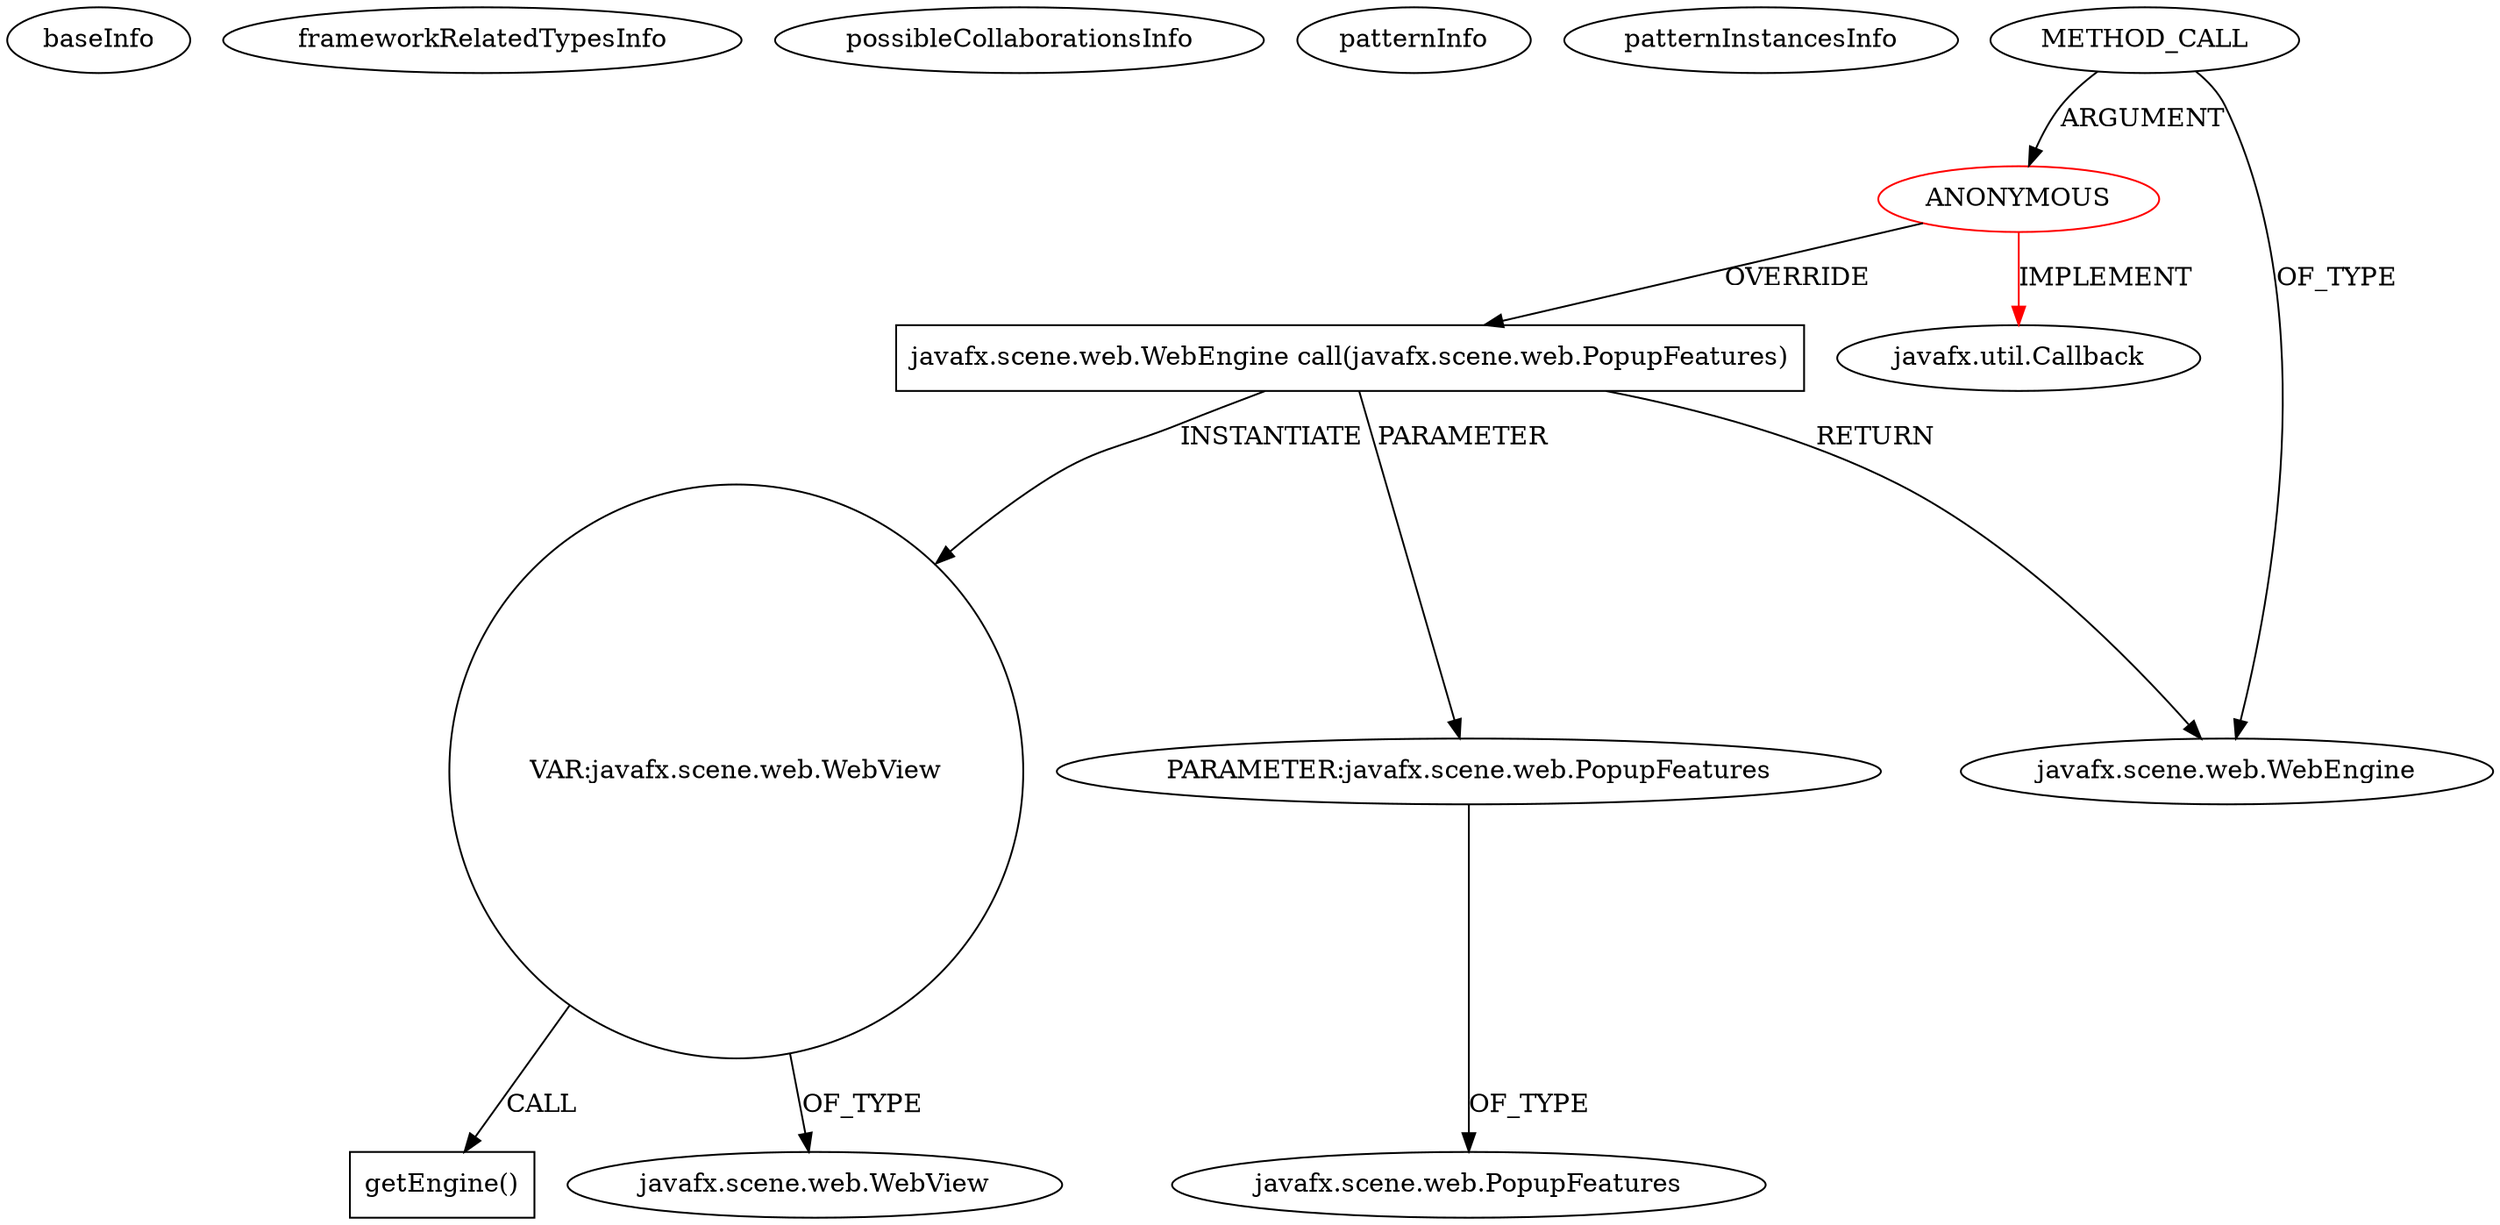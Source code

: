 digraph {
baseInfo[graphId=4576,category="pattern",isAnonymous=true,possibleRelation=false]
frameworkRelatedTypesInfo[0="javafx.util.Callback"]
possibleCollaborationsInfo[]
patternInfo[frequency=2.0,patternRootClient=0]
patternInstancesInfo[0="dony1990-ProsDesktop~/dony1990-ProsDesktop/ProsDesktop-master/src/nicon/NiconDesktop/guifx/NiconNavigator/NavegadorController.java~void AddWebsChangeListener()~2566",1="stepanovdg-VisualJadeMotionModel~/stepanovdg-VisualJadeMotionModel/VisualJadeMotionModel-master/src/by/bsu/kurs/stepanov/visualisation/control/Controller.java~void initCommunication()~4293"]
4[label="javafx.scene.web.WebEngine call(javafx.scene.web.PopupFeatures)",vertexType="OVERRIDING_METHOD_DECLARATION",isFrameworkType=false,shape=box]
25[label="VAR:javafx.scene.web.WebView",vertexType="VARIABLE_EXPRESION",isFrameworkType=false,shape=circle]
0[label="ANONYMOUS",vertexType="ROOT_ANONYMOUS_DECLARATION",isFrameworkType=false,color=red]
2[label="METHOD_CALL",vertexType="OUTSIDE_CALL",isFrameworkType=false]
26[label="getEngine()",vertexType="INSIDE_CALL",isFrameworkType=false,shape=box]
6[label="PARAMETER:javafx.scene.web.PopupFeatures",vertexType="PARAMETER_DECLARATION",isFrameworkType=false]
1[label="javafx.util.Callback",vertexType="FRAMEWORK_INTERFACE_TYPE",isFrameworkType=false]
7[label="javafx.scene.web.PopupFeatures",vertexType="FRAMEWORK_CLASS_TYPE",isFrameworkType=false]
3[label="javafx.scene.web.WebEngine",vertexType="FRAMEWORK_CLASS_TYPE",isFrameworkType=false]
27[label="javafx.scene.web.WebView",vertexType="FRAMEWORK_CLASS_TYPE",isFrameworkType=false]
4->25[label="INSTANTIATE"]
0->1[label="IMPLEMENT",color=red]
4->6[label="PARAMETER"]
25->27[label="OF_TYPE"]
0->4[label="OVERRIDE"]
4->3[label="RETURN"]
6->7[label="OF_TYPE"]
25->26[label="CALL"]
2->0[label="ARGUMENT"]
2->3[label="OF_TYPE"]
}
